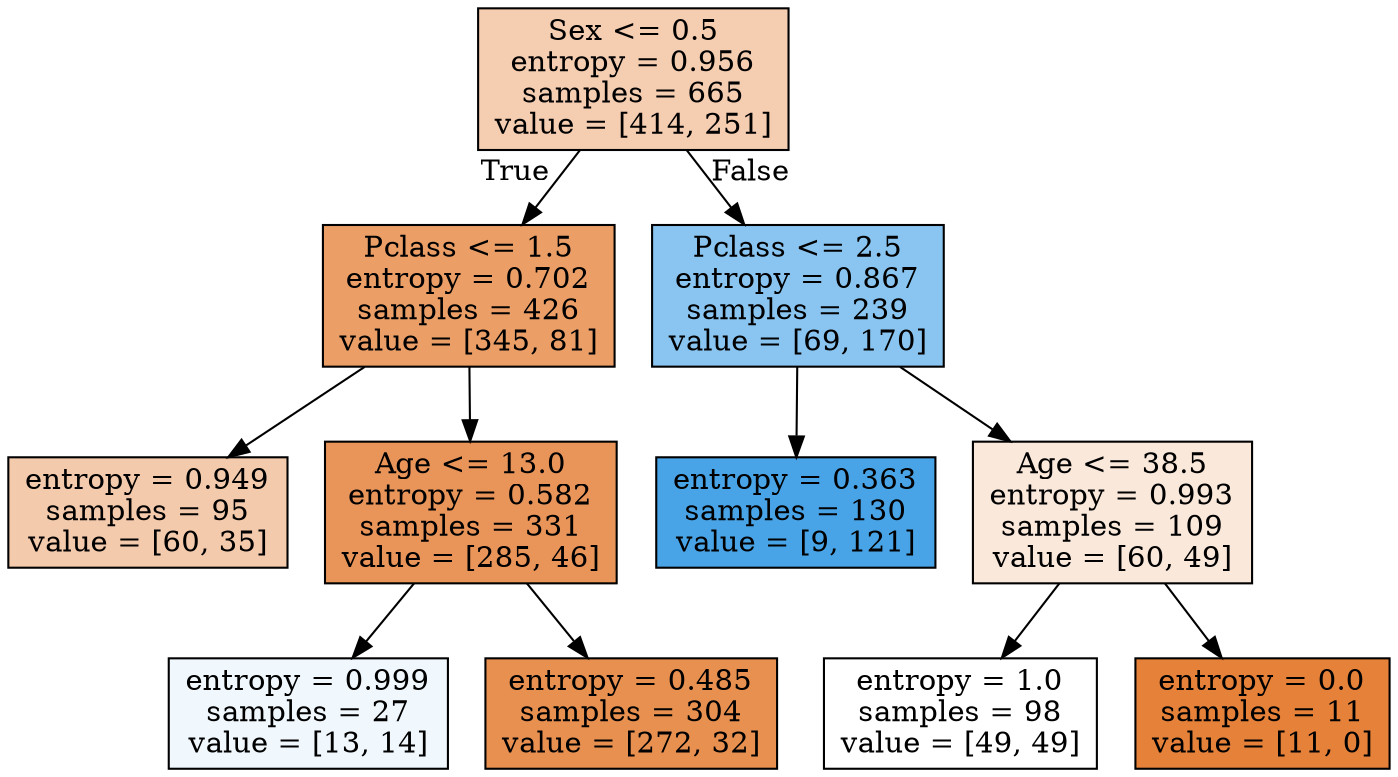 digraph Tree {
node [shape=box, style="filled", color="black"] ;
0 [label="Sex <= 0.5\nentropy = 0.956\nsamples = 665\nvalue = [414, 251]", fillcolor="#f5cdb1"] ;
1 [label="Pclass <= 1.5\nentropy = 0.702\nsamples = 426\nvalue = [345, 81]", fillcolor="#eb9f67"] ;
0 -> 1 [labeldistance=2.5, labelangle=45, headlabel="True"] ;
5 [label="entropy = 0.949\nsamples = 95\nvalue = [60, 35]", fillcolor="#f4caac"] ;
1 -> 5 ;
6 [label="Age <= 13.0\nentropy = 0.582\nsamples = 331\nvalue = [285, 46]", fillcolor="#e99559"] ;
1 -> 6 ;
7 [label="entropy = 0.999\nsamples = 27\nvalue = [13, 14]", fillcolor="#f1f8fd"] ;
6 -> 7 ;
8 [label="entropy = 0.485\nsamples = 304\nvalue = [272, 32]", fillcolor="#e89050"] ;
6 -> 8 ;
2 [label="Pclass <= 2.5\nentropy = 0.867\nsamples = 239\nvalue = [69, 170]", fillcolor="#89c5f0"] ;
0 -> 2 [labeldistance=2.5, labelangle=-45, headlabel="False"] ;
3 [label="entropy = 0.363\nsamples = 130\nvalue = [9, 121]", fillcolor="#48a4e7"] ;
2 -> 3 ;
4 [label="Age <= 38.5\nentropy = 0.993\nsamples = 109\nvalue = [60, 49]", fillcolor="#fae8db"] ;
2 -> 4 ;
9 [label="entropy = 1.0\nsamples = 98\nvalue = [49, 49]", fillcolor="#ffffff"] ;
4 -> 9 ;
10 [label="entropy = 0.0\nsamples = 11\nvalue = [11, 0]", fillcolor="#e58139"] ;
4 -> 10 ;
}